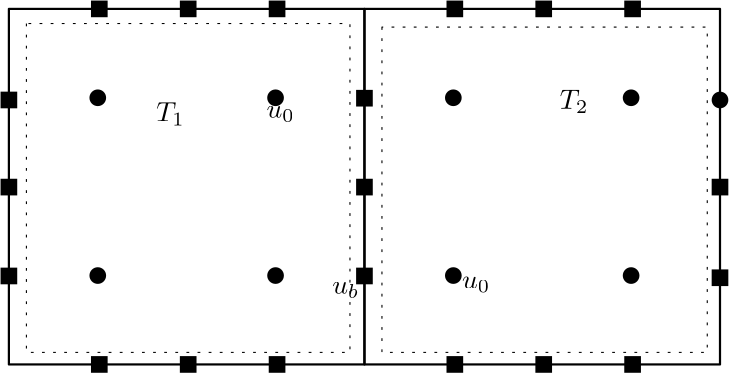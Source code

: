 <?xml version="1.0"?>
<!DOCTYPE ipe SYSTEM "ipe.dtd">
<ipe version="70107" creator="Ipe 7.1.7">
<info created="D:20170720121120" modified="D:20170720121120"/>
<ipestyle name="basic">
<symbol name="arrow/arc(spx)">
<path stroke="sym-stroke" fill="sym-stroke" pen="sym-pen">
0 0 m
-1 0.333 l
-1 -0.333 l
h
</path>
</symbol>
<symbol name="arrow/farc(spx)">
<path stroke="sym-stroke" fill="white" pen="sym-pen">
0 0 m
-1 0.333 l
-1 -0.333 l
h
</path>
</symbol>
<symbol name="arrow/ptarc(spx)">
<path stroke="sym-stroke" fill="sym-stroke" pen="sym-pen">
0 0 m
-1 0.333 l
-0.8 0 l
-1 -0.333 l
h
</path>
</symbol>
<symbol name="arrow/fptarc(spx)">
<path stroke="sym-stroke" fill="white" pen="sym-pen">
0 0 m
-1 0.333 l
-0.8 0 l
-1 -0.333 l
h
</path>
</symbol>
<symbol name="mark/circle(sx)" transformations="translations">
<path fill="sym-stroke">
0.6 0 0 0.6 0 0 e
0.4 0 0 0.4 0 0 e
</path>
</symbol>
<symbol name="mark/disk(sx)" transformations="translations">
<path fill="sym-stroke">
0.6 0 0 0.6 0 0 e
</path>
</symbol>
<symbol name="mark/fdisk(sfx)" transformations="translations">
<group>
<path fill="sym-fill">
0.5 0 0 0.5 0 0 e
</path>
<path fill="sym-stroke" fillrule="eofill">
0.6 0 0 0.6 0 0 e
0.4 0 0 0.4 0 0 e
</path>
</group>
</symbol>
<symbol name="mark/box(sx)" transformations="translations">
<path fill="sym-stroke" fillrule="eofill">
-0.6 -0.6 m
0.6 -0.6 l
0.6 0.6 l
-0.6 0.6 l
h
-0.4 -0.4 m
0.4 -0.4 l
0.4 0.4 l
-0.4 0.4 l
h
</path>
</symbol>
<symbol name="mark/square(sx)" transformations="translations">
<path fill="sym-stroke">
-0.6 -0.6 m
0.6 -0.6 l
0.6 0.6 l
-0.6 0.6 l
h
</path>
</symbol>
<symbol name="mark/fsquare(sfx)" transformations="translations">
<group>
<path fill="sym-fill">
-0.5 -0.5 m
0.5 -0.5 l
0.5 0.5 l
-0.5 0.5 l
h
</path>
<path fill="sym-stroke" fillrule="eofill">
-0.6 -0.6 m
0.6 -0.6 l
0.6 0.6 l
-0.6 0.6 l
h
-0.4 -0.4 m
0.4 -0.4 l
0.4 0.4 l
-0.4 0.4 l
h
</path>
</group>
</symbol>
<symbol name="mark/cross(sx)" transformations="translations">
<group>
<path fill="sym-stroke">
-0.43 -0.57 m
0.57 0.43 l
0.43 0.57 l
-0.57 -0.43 l
h
</path>
<path fill="sym-stroke">
-0.43 0.57 m
0.57 -0.43 l
0.43 -0.57 l
-0.57 0.43 l
h
</path>
</group>
</symbol>
<symbol name="arrow/fnormal(spx)">
<path stroke="sym-stroke" fill="white" pen="sym-pen">
0 0 m
-1 0.333 l
-1 -0.333 l
h
</path>
</symbol>
<symbol name="arrow/pointed(spx)">
<path stroke="sym-stroke" fill="sym-stroke" pen="sym-pen">
0 0 m
-1 0.333 l
-0.8 0 l
-1 -0.333 l
h
</path>
</symbol>
<symbol name="arrow/fpointed(spx)">
<path stroke="sym-stroke" fill="white" pen="sym-pen">
0 0 m
-1 0.333 l
-0.8 0 l
-1 -0.333 l
h
</path>
</symbol>
<symbol name="arrow/linear(spx)">
<path stroke="sym-stroke" pen="sym-pen">
-1 0.333 m
0 0 l
-1 -0.333 l
</path>
</symbol>
<symbol name="arrow/fdouble(spx)">
<path stroke="sym-stroke" fill="white" pen="sym-pen">
0 0 m
-1 0.333 l
-1 -0.333 l
h
-1 0 m
-2 0.333 l
-2 -0.333 l
h
</path>
</symbol>
<symbol name="arrow/double(spx)">
<path stroke="sym-stroke" fill="sym-stroke" pen="sym-pen">
0 0 m
-1 0.333 l
-1 -0.333 l
h
-1 0 m
-2 0.333 l
-2 -0.333 l
h
</path>
</symbol>
<pen name="heavier" value="0.8"/>
<pen name="fat" value="1.2"/>
<pen name="ultrafat" value="2"/>
<symbolsize name="large" value="5"/>
<symbolsize name="small" value="2"/>
<symbolsize name="tiny" value="1.1"/>
<arrowsize name="large" value="10"/>
<arrowsize name="small" value="5"/>
<arrowsize name="tiny" value="3"/>
<color name="red" value="1 0 0"/>
<color name="green" value="0 1 0"/>
<color name="blue" value="0 0 1"/>
<color name="yellow" value="1 1 0"/>
<color name="orange" value="1 0.647 0"/>
<color name="gold" value="1 0.843 0"/>
<color name="purple" value="0.627 0.125 0.941"/>
<color name="gray" value="0.745"/>
<color name="brown" value="0.647 0.165 0.165"/>
<color name="navy" value="0 0 0.502"/>
<color name="pink" value="1 0.753 0.796"/>
<color name="seagreen" value="0.18 0.545 0.341"/>
<color name="turquoise" value="0.251 0.878 0.816"/>
<color name="violet" value="0.933 0.51 0.933"/>
<color name="darkblue" value="0 0 0.545"/>
<color name="darkcyan" value="0 0.545 0.545"/>
<color name="darkgray" value="0.663"/>
<color name="darkgreen" value="0 0.392 0"/>
<color name="darkmagenta" value="0.545 0 0.545"/>
<color name="darkorange" value="1 0.549 0"/>
<color name="darkred" value="0.545 0 0"/>
<color name="lightblue" value="0.678 0.847 0.902"/>
<color name="lightcyan" value="0.878 1 1"/>
<color name="lightgray" value="0.827"/>
<color name="lightgreen" value="0.565 0.933 0.565"/>
<color name="lightyellow" value="1 1 0.878"/>
<dashstyle name="dashed" value="[4] 0"/>
<dashstyle name="dotted" value="[1 3] 0"/>
<dashstyle name="dash dotted" value="[4 2 1 2] 0"/>
<dashstyle name="dash dot dotted" value="[4 2 1 2 1 2] 0"/>
<textsize name="large" value="\large"/>
<textsize name="Large" value="\Large"/>
<textsize name="LARGE" value="\LARGE"/>
<textsize name="huge" value="\huge"/>
<textsize name="Huge" value="\Huge"/>
<textsize name="small" value="\small"/>
<textsize name="footnote" value="\footnotesize"/>
<textsize name="tiny" value="\tiny"/>
<textstyle name="center" begin="\begin{center}" end="\end{center}"/>
<textstyle name="itemize" begin="\begin{itemize}" end="\end{itemize}"/>
<textstyle name="item" begin="\begin{itemize}\item{}" end="\end{itemize}"/>
<gridsize name="4 pts" value="4"/>
<gridsize name="8 pts (~3 mm)" value="8"/>
<gridsize name="16 pts (~6 mm)" value="16"/>
<gridsize name="32 pts (~12 mm)" value="32"/>
<gridsize name="10 pts (~3.5 mm)" value="10"/>
<gridsize name="20 pts (~7 mm)" value="20"/>
<gridsize name="14 pts (~5 mm)" value="14"/>
<gridsize name="28 pts (~10 mm)" value="28"/>
<gridsize name="56 pts (~20 mm)" value="56"/>
<anglesize name="90 deg" value="90"/>
<anglesize name="60 deg" value="60"/>
<anglesize name="45 deg" value="45"/>
<anglesize name="30 deg" value="30"/>
<anglesize name="22.5 deg" value="22.5"/>
<tiling name="falling" angle="-60" step="4" width="1"/>
<tiling name="rising" angle="30" step="4" width="1"/>
</ipestyle>
<page>
<layer name="alpha"/>
<view layers="alpha" active="alpha"/>
<path layer="alpha" stroke="black" pen="heavier">
128 768 m
128 640 l
256 640 l
256 768 l
h
</path>
<path stroke="black" pen="heavier">
256 640 m
256 768 l
384 768 l
384 640 l
h
</path>
<path stroke="black" dash="dotted">
134.311 762.725 m
134.311 644.333 l
250.783 644.333 l
250.783 762.725 l
h
</path>
<path stroke="black" dash="dotted">
262.302 761.446 m
262.302 644.333 l
379.415 644.333 l
379.415 761.446 l
h
</path>
<use name="mark/square(sx)" pos="192.547 768" size="large" stroke="black"/>
<use name="mark/square(sx)" pos="160.549 768" size="large" stroke="black"/>
<use name="mark/square(sx)" pos="224.545 768" size="large" stroke="black"/>
<use name="mark/square(sx)" pos="128 703.849" size="large" stroke="black"/>
<use name="mark/square(sx)" pos="128 735.207" size="large" stroke="black"/>
<use name="mark/square(sx)" pos="128 671.851" size="large" stroke="black"/>
<use name="mark/square(sx)" pos="192.547 640" size="large" stroke="black"/>
<use name="mark/square(sx)" pos="224.545 640" size="large" stroke="black"/>
<use name="mark/square(sx)" pos="160.549 640" size="large" stroke="black"/>
<use name="mark/square(sx)" pos="256 703.849" size="large" stroke="black"/>
<use name="mark/square(sx)" pos="256 671.851" size="large" stroke="black"/>
<use name="mark/square(sx)" pos="256 735.847" size="large" stroke="black"/>
<use name="mark/square(sx)" pos="320.538 768" size="large" stroke="black"/>
<use name="mark/square(sx)" pos="288.541 768" size="large" stroke="black"/>
<use name="mark/square(sx)" pos="352.536 768" size="large" stroke="black"/>
<use name="mark/square(sx)" pos="320.538 640" size="large" stroke="black"/>
<use name="mark/square(sx)" pos="288.541 640" size="large" stroke="black"/>
<use name="mark/square(sx)" pos="352.536 640" size="large" stroke="black"/>
<use name="mark/square(sx)" pos="384 703.849" size="large" stroke="black"/>
<use name="mark/square(sx)" pos="384 671.212" size="large" stroke="black"/>
<use name="mark/disk(sx)" pos="384 735.207" size="large" stroke="black"/>
<use name="mark/disk(sx)" pos="160 736" size="large" stroke="black"/>
<use name="mark/disk(sx)" pos="224 736" size="large" stroke="black"/>
<use name="mark/disk(sx)" pos="224 672" size="large" stroke="black"/>
<use name="mark/disk(sx)" pos="160 672" size="large" stroke="black"/>
<use name="mark/disk(sx)" pos="288 736" size="large" stroke="black"/>
<use name="mark/disk(sx)" pos="352 736" size="large" stroke="black"/>
<use name="mark/disk(sx)" pos="352 672" size="large" stroke="black"/>
<use name="mark/disk(sx)" pos="288 672" size="large" stroke="black"/>
<text transformations="translations" pos="181.028 727.528" stroke="black" type="label" width="10.291" height="6.812" depth="1.49" valign="baseline">$T_{1}$</text>
<text transformations="translations" pos="326.298 732.007" stroke="black" type="label" width="10.291" height="6.812" depth="1.49" valign="baseline">$T_{2}$</text>
<text transformations="translations" pos="220.705 728.808" stroke="black" type="label" width="10.173" height="4.294" depth="1.49" valign="baseline">$u_{0}$</text>
<text transformations="translations" pos="244.384 665.452" stroke="black" type="label" width="9.705" height="4.294" depth="1.49" valign="baseline">$u_{b}$</text>
<text transformations="translations" pos="291.1 667.372" stroke="black" type="label" width="10.173" height="4.294" depth="1.49" valign="baseline">$u_{0}$</text>
</page>
</ipe>
